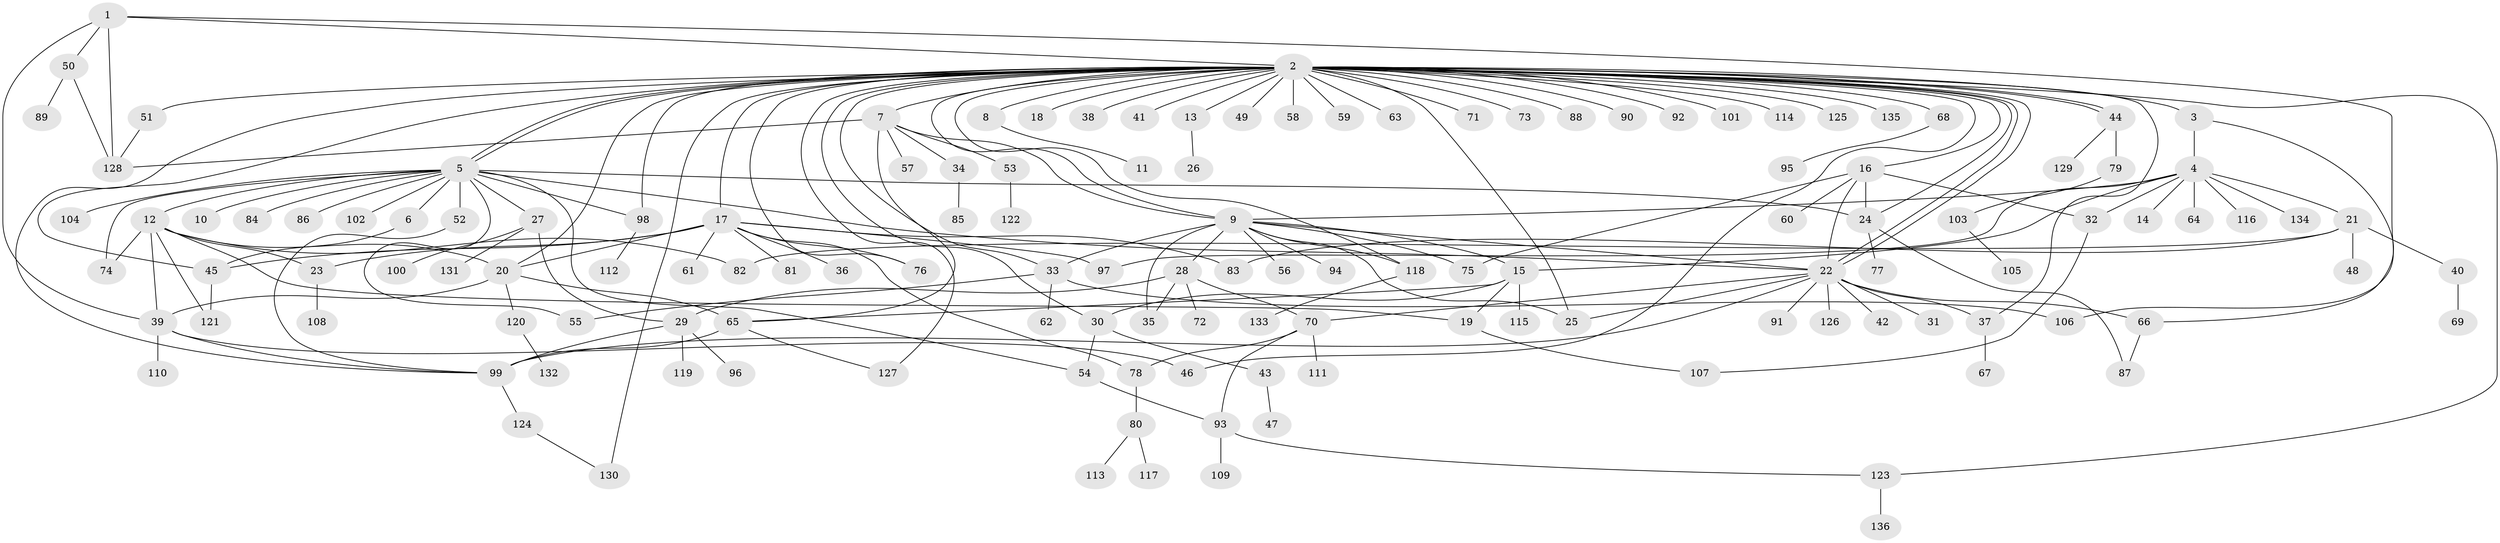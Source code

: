 // Generated by graph-tools (version 1.1) at 2025/49/03/09/25 03:49:48]
// undirected, 136 vertices, 194 edges
graph export_dot {
graph [start="1"]
  node [color=gray90,style=filled];
  1;
  2;
  3;
  4;
  5;
  6;
  7;
  8;
  9;
  10;
  11;
  12;
  13;
  14;
  15;
  16;
  17;
  18;
  19;
  20;
  21;
  22;
  23;
  24;
  25;
  26;
  27;
  28;
  29;
  30;
  31;
  32;
  33;
  34;
  35;
  36;
  37;
  38;
  39;
  40;
  41;
  42;
  43;
  44;
  45;
  46;
  47;
  48;
  49;
  50;
  51;
  52;
  53;
  54;
  55;
  56;
  57;
  58;
  59;
  60;
  61;
  62;
  63;
  64;
  65;
  66;
  67;
  68;
  69;
  70;
  71;
  72;
  73;
  74;
  75;
  76;
  77;
  78;
  79;
  80;
  81;
  82;
  83;
  84;
  85;
  86;
  87;
  88;
  89;
  90;
  91;
  92;
  93;
  94;
  95;
  96;
  97;
  98;
  99;
  100;
  101;
  102;
  103;
  104;
  105;
  106;
  107;
  108;
  109;
  110;
  111;
  112;
  113;
  114;
  115;
  116;
  117;
  118;
  119;
  120;
  121;
  122;
  123;
  124;
  125;
  126;
  127;
  128;
  129;
  130;
  131;
  132;
  133;
  134;
  135;
  136;
  1 -- 2;
  1 -- 39;
  1 -- 50;
  1 -- 106;
  1 -- 128;
  2 -- 3;
  2 -- 5;
  2 -- 5;
  2 -- 7;
  2 -- 8;
  2 -- 9;
  2 -- 13;
  2 -- 16;
  2 -- 17;
  2 -- 18;
  2 -- 20;
  2 -- 22;
  2 -- 22;
  2 -- 24;
  2 -- 25;
  2 -- 30;
  2 -- 33;
  2 -- 37;
  2 -- 38;
  2 -- 41;
  2 -- 44;
  2 -- 44;
  2 -- 45;
  2 -- 46;
  2 -- 49;
  2 -- 51;
  2 -- 58;
  2 -- 59;
  2 -- 63;
  2 -- 68;
  2 -- 71;
  2 -- 73;
  2 -- 76;
  2 -- 88;
  2 -- 90;
  2 -- 92;
  2 -- 98;
  2 -- 99;
  2 -- 101;
  2 -- 114;
  2 -- 118;
  2 -- 123;
  2 -- 125;
  2 -- 127;
  2 -- 130;
  2 -- 135;
  3 -- 4;
  3 -- 66;
  4 -- 9;
  4 -- 14;
  4 -- 15;
  4 -- 21;
  4 -- 32;
  4 -- 64;
  4 -- 97;
  4 -- 116;
  4 -- 134;
  5 -- 6;
  5 -- 10;
  5 -- 12;
  5 -- 22;
  5 -- 24;
  5 -- 27;
  5 -- 52;
  5 -- 54;
  5 -- 55;
  5 -- 74;
  5 -- 84;
  5 -- 86;
  5 -- 98;
  5 -- 102;
  5 -- 104;
  6 -- 45;
  7 -- 9;
  7 -- 34;
  7 -- 53;
  7 -- 57;
  7 -- 65;
  7 -- 128;
  8 -- 11;
  9 -- 15;
  9 -- 22;
  9 -- 25;
  9 -- 28;
  9 -- 33;
  9 -- 35;
  9 -- 56;
  9 -- 75;
  9 -- 94;
  9 -- 118;
  12 -- 19;
  12 -- 20;
  12 -- 23;
  12 -- 39;
  12 -- 74;
  12 -- 82;
  12 -- 121;
  13 -- 26;
  15 -- 19;
  15 -- 30;
  15 -- 65;
  15 -- 115;
  16 -- 22;
  16 -- 24;
  16 -- 32;
  16 -- 60;
  16 -- 75;
  17 -- 20;
  17 -- 23;
  17 -- 36;
  17 -- 45;
  17 -- 61;
  17 -- 76;
  17 -- 78;
  17 -- 81;
  17 -- 83;
  17 -- 97;
  19 -- 107;
  20 -- 39;
  20 -- 65;
  20 -- 120;
  21 -- 40;
  21 -- 48;
  21 -- 82;
  21 -- 83;
  22 -- 25;
  22 -- 31;
  22 -- 37;
  22 -- 42;
  22 -- 66;
  22 -- 70;
  22 -- 91;
  22 -- 99;
  22 -- 126;
  23 -- 108;
  24 -- 77;
  24 -- 87;
  27 -- 29;
  27 -- 100;
  27 -- 131;
  28 -- 29;
  28 -- 35;
  28 -- 70;
  28 -- 72;
  29 -- 96;
  29 -- 99;
  29 -- 119;
  30 -- 43;
  30 -- 54;
  32 -- 107;
  33 -- 55;
  33 -- 62;
  33 -- 106;
  34 -- 85;
  37 -- 67;
  39 -- 46;
  39 -- 99;
  39 -- 110;
  40 -- 69;
  43 -- 47;
  44 -- 79;
  44 -- 129;
  45 -- 121;
  50 -- 89;
  50 -- 128;
  51 -- 128;
  52 -- 99;
  53 -- 122;
  54 -- 93;
  65 -- 99;
  65 -- 127;
  66 -- 87;
  68 -- 95;
  70 -- 78;
  70 -- 93;
  70 -- 111;
  78 -- 80;
  79 -- 103;
  80 -- 113;
  80 -- 117;
  93 -- 109;
  93 -- 123;
  98 -- 112;
  99 -- 124;
  103 -- 105;
  118 -- 133;
  120 -- 132;
  123 -- 136;
  124 -- 130;
}
